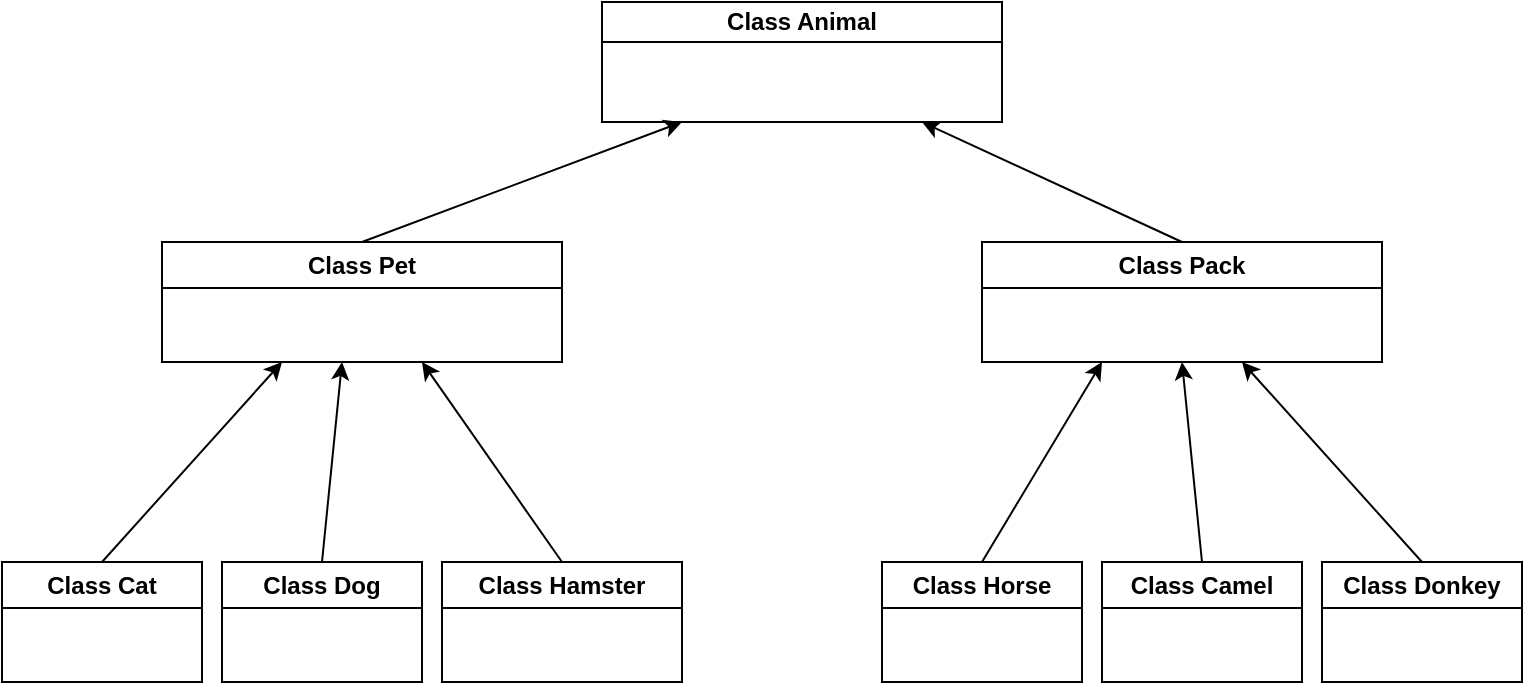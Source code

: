 <mxfile>
    <diagram id="NKG7C4TeqShAuwKOBEDb" name="Page-1">
        <mxGraphModel dx="824" dy="487" grid="1" gridSize="10" guides="1" tooltips="1" connect="1" arrows="1" fold="1" page="1" pageScale="1" pageWidth="850" pageHeight="1100" math="0" shadow="0">
            <root>
                <mxCell id="0"/>
                <mxCell id="1" parent="0"/>
                <mxCell id="6" value="Class Cat" style="swimlane;whiteSpace=wrap;html=1;startSize=23;" vertex="1" parent="1">
                    <mxGeometry x="20" y="380" width="100" height="60" as="geometry"/>
                </mxCell>
                <mxCell id="7" value="Class Dog" style="swimlane;whiteSpace=wrap;html=1;startSize=23;" vertex="1" parent="1">
                    <mxGeometry x="130" y="380" width="100" height="60" as="geometry"/>
                </mxCell>
                <mxCell id="8" value="Class Hamster" style="swimlane;whiteSpace=wrap;html=1;startSize=23;" vertex="1" parent="1">
                    <mxGeometry x="240" y="380" width="120" height="60" as="geometry"/>
                </mxCell>
                <mxCell id="9" value="Class Horse" style="swimlane;whiteSpace=wrap;html=1;startSize=23;" vertex="1" parent="1">
                    <mxGeometry x="460" y="380" width="100" height="60" as="geometry"/>
                </mxCell>
                <mxCell id="11" value="Class Camel" style="swimlane;whiteSpace=wrap;html=1;startSize=23;" vertex="1" parent="1">
                    <mxGeometry x="570" y="380" width="100" height="60" as="geometry"/>
                </mxCell>
                <mxCell id="12" value="Class Donkey" style="swimlane;whiteSpace=wrap;html=1;startSize=23;" vertex="1" parent="1">
                    <mxGeometry x="680" y="380" width="100" height="60" as="geometry"/>
                </mxCell>
                <mxCell id="13" value="" style="endArrow=classic;html=1;exitX=0.5;exitY=0;exitDx=0;exitDy=0;" edge="1" parent="1" source="6">
                    <mxGeometry width="50" height="50" relative="1" as="geometry">
                        <mxPoint x="400" y="280" as="sourcePoint"/>
                        <mxPoint x="160" y="280" as="targetPoint"/>
                    </mxGeometry>
                </mxCell>
                <mxCell id="14" value="" style="endArrow=classic;html=1;exitX=0.5;exitY=0;exitDx=0;exitDy=0;" edge="1" parent="1" source="7">
                    <mxGeometry width="50" height="50" relative="1" as="geometry">
                        <mxPoint x="160" y="380" as="sourcePoint"/>
                        <mxPoint x="190" y="280" as="targetPoint"/>
                    </mxGeometry>
                </mxCell>
                <mxCell id="15" value="" style="endArrow=classic;html=1;exitX=0.5;exitY=0;exitDx=0;exitDy=0;" edge="1" parent="1" source="9">
                    <mxGeometry width="50" height="50" relative="1" as="geometry">
                        <mxPoint x="490" y="330" as="sourcePoint"/>
                        <mxPoint x="570" y="280" as="targetPoint"/>
                    </mxGeometry>
                </mxCell>
                <mxCell id="16" value="" style="endArrow=classic;html=1;exitX=0.5;exitY=0;exitDx=0;exitDy=0;" edge="1" parent="1" source="8">
                    <mxGeometry width="50" height="50" relative="1" as="geometry">
                        <mxPoint x="210" y="330" as="sourcePoint"/>
                        <mxPoint x="230" y="280" as="targetPoint"/>
                    </mxGeometry>
                </mxCell>
                <mxCell id="17" value="" style="endArrow=classic;html=1;exitX=0.5;exitY=0;exitDx=0;exitDy=0;" edge="1" parent="1" source="11">
                    <mxGeometry width="50" height="50" relative="1" as="geometry">
                        <mxPoint x="620" y="370" as="sourcePoint"/>
                        <mxPoint x="610" y="280" as="targetPoint"/>
                    </mxGeometry>
                </mxCell>
                <mxCell id="18" value="" style="endArrow=classic;html=1;exitX=0.5;exitY=0;exitDx=0;exitDy=0;" edge="1" parent="1" source="12">
                    <mxGeometry width="50" height="50" relative="1" as="geometry">
                        <mxPoint x="600" y="330" as="sourcePoint"/>
                        <mxPoint x="640" y="280" as="targetPoint"/>
                    </mxGeometry>
                </mxCell>
                <mxCell id="19" value="Class Pet" style="swimlane;whiteSpace=wrap;html=1;" vertex="1" parent="1">
                    <mxGeometry x="100" y="220" width="200" height="60" as="geometry"/>
                </mxCell>
                <mxCell id="20" value="Class Pack" style="swimlane;whiteSpace=wrap;html=1;" vertex="1" parent="1">
                    <mxGeometry x="510" y="220" width="200" height="60" as="geometry"/>
                </mxCell>
                <mxCell id="21" value="" style="endArrow=classic;html=1;exitX=0.5;exitY=0;exitDx=0;exitDy=0;" edge="1" parent="1" source="20">
                    <mxGeometry width="50" height="50" relative="1" as="geometry">
                        <mxPoint x="400" y="280" as="sourcePoint"/>
                        <mxPoint x="480" y="160" as="targetPoint"/>
                    </mxGeometry>
                </mxCell>
                <mxCell id="22" value="" style="endArrow=classic;html=1;exitX=0.5;exitY=0;exitDx=0;exitDy=0;" edge="1" parent="1" source="19">
                    <mxGeometry width="50" height="50" relative="1" as="geometry">
                        <mxPoint x="400" y="280" as="sourcePoint"/>
                        <mxPoint x="360" y="160" as="targetPoint"/>
                    </mxGeometry>
                </mxCell>
                <mxCell id="23" value="Class Animal" style="swimlane;whiteSpace=wrap;html=1;startSize=20;" vertex="1" parent="1">
                    <mxGeometry x="320" y="100" width="200" height="60" as="geometry"/>
                </mxCell>
            </root>
        </mxGraphModel>
    </diagram>
</mxfile>